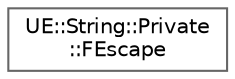 digraph "Graphical Class Hierarchy"
{
 // INTERACTIVE_SVG=YES
 // LATEX_PDF_SIZE
  bgcolor="transparent";
  edge [fontname=Helvetica,fontsize=10,labelfontname=Helvetica,labelfontsize=10];
  node [fontname=Helvetica,fontsize=10,shape=box,height=0.2,width=0.4];
  rankdir="LR";
  Node0 [id="Node000000",label="UE::String::Private\l::FEscape",height=0.2,width=0.4,color="grey40", fillcolor="white", style="filled",URL="$d5/d93/structUE_1_1String_1_1Private_1_1FEscape.html",tooltip=" "];
}
